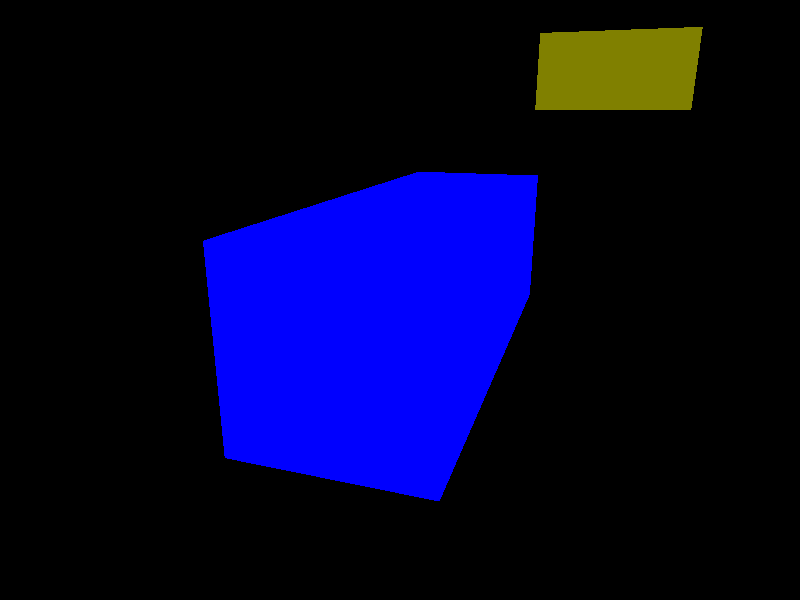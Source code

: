 camera{
    location <2,2,-6>
    look_at <0,0,0> }
    
light_source{
        <2,2,-4> 
        rgb<1,1,1>*2
        }
        
#declare Box=box{
    <-1,-1,-2>
    <1,1,4>
    texture{
        pigment{
            rgb<0,0,1>
            }   
            }
    };   
    
#declare Box2=box{
  <3,3,9>
  <1,2,3>
  texture{
  pigment{rgb<0.5,0.5,0>}
  }
  
};
    
object{Box}
object{Box2}

    